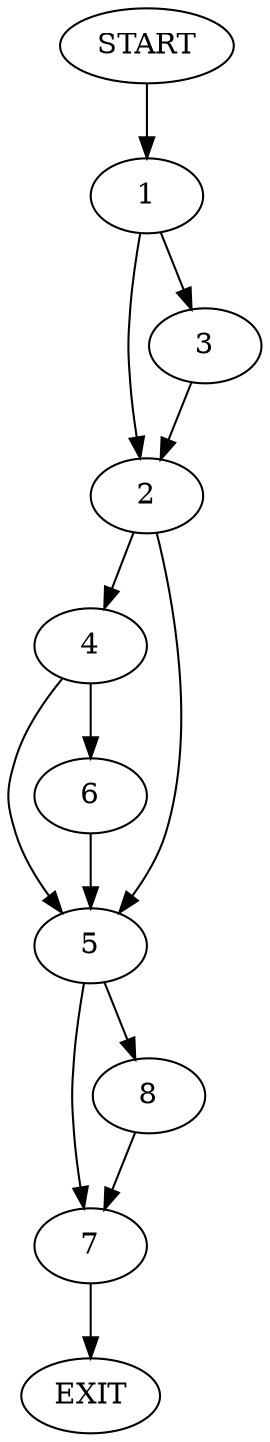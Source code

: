 digraph {
0 [label="START"]
9 [label="EXIT"]
0 -> 1
1 -> 2
1 -> 3
2 -> 4
2 -> 5
3 -> 2
4 -> 5
4 -> 6
5 -> 7
5 -> 8
6 -> 5
8 -> 7
7 -> 9
}
